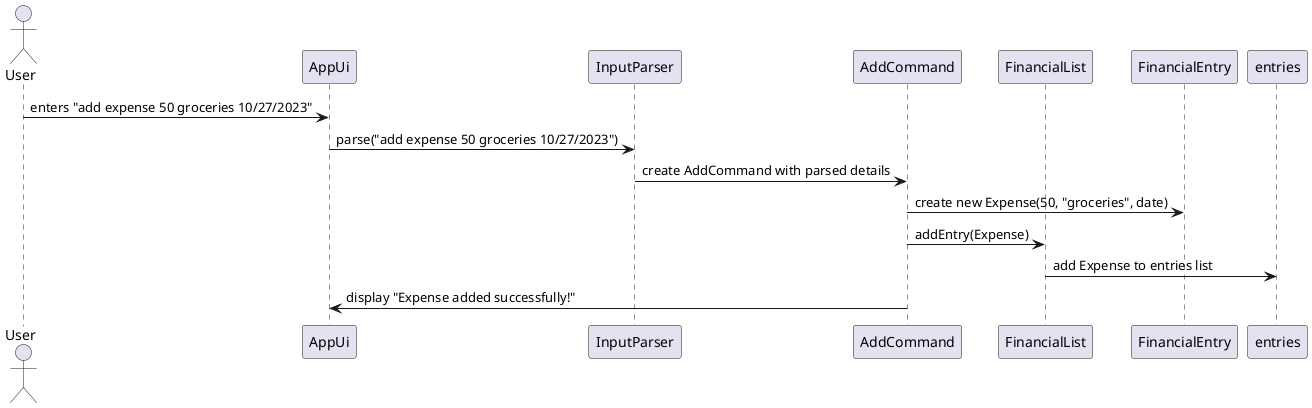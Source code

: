 @startuml
actor User
participant AppUi
participant InputParser
participant AddCommand
participant FinancialList
participant FinancialEntry

User -> AppUi: enters "add expense 50 groceries 10/27/2023"
AppUi -> InputParser: parse("add expense 50 groceries 10/27/2023")
InputParser -> AddCommand: create AddCommand with parsed details
AddCommand -> FinancialEntry: create new Expense(50, "groceries", date)
AddCommand -> FinancialList: addEntry(Expense)
FinancialList -> entries: add Expense to entries list
AddCommand -> AppUi: display "Expense added successfully!"
@enduml
